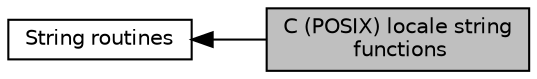 digraph "C (POSIX) locale string functions"
{
  edge [fontname="Helvetica",fontsize="10",labelfontname="Helvetica",labelfontsize="10"];
  node [fontname="Helvetica",fontsize="10",shape=box];
  rankdir=LR;
  Node1 [label="C (POSIX) locale string\l functions",height=0.2,width=0.4,color="black", fillcolor="grey75", style="filled", fontcolor="black",tooltip=" "];
  Node2 [label="String routines",height=0.2,width=0.4,color="black", fillcolor="white", style="filled",URL="$group__apr__strings.html",tooltip=" "];
  Node2->Node1 [shape=plaintext, dir="back", style="solid"];
}
